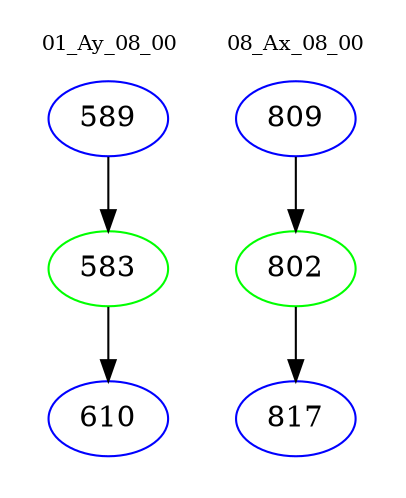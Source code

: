 digraph{
subgraph cluster_0 {
color = white
label = "01_Ay_08_00";
fontsize=10;
T0_589 [label="589", color="blue"]
T0_589 -> T0_583 [color="black"]
T0_583 [label="583", color="green"]
T0_583 -> T0_610 [color="black"]
T0_610 [label="610", color="blue"]
}
subgraph cluster_1 {
color = white
label = "08_Ax_08_00";
fontsize=10;
T1_809 [label="809", color="blue"]
T1_809 -> T1_802 [color="black"]
T1_802 [label="802", color="green"]
T1_802 -> T1_817 [color="black"]
T1_817 [label="817", color="blue"]
}
}
